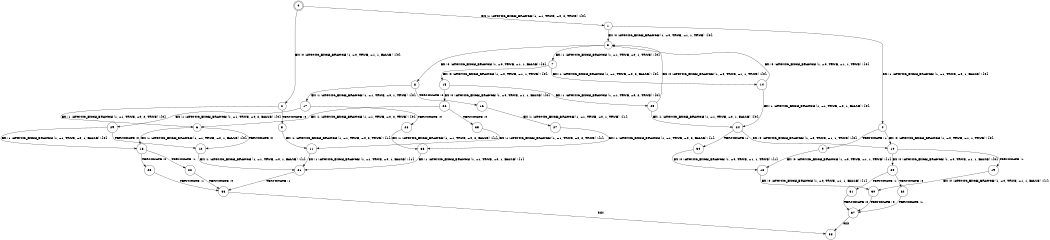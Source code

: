 digraph BCG {
size = "7, 10.5";
center = TRUE;
node [shape = circle];
0 [peripheries = 2];
0 -> 1 [label = "EX !1 !ATOMIC_EXCH_BRANCH (1, +1, TRUE, +0, 2, TRUE) !{0}"];
0 -> 2 [label = "EX !0 !ATOMIC_EXCH_BRANCH (1, +0, TRUE, +1, 1, FALSE) !{0}"];
1 -> 3 [label = "EX !0 !ATOMIC_EXCH_BRANCH (1, +0, TRUE, +1, 1, TRUE) !{0}"];
1 -> 4 [label = "EX !1 !ATOMIC_EXCH_BRANCH (1, +1, TRUE, +0, 1, FALSE) !{0}"];
2 -> 5 [label = "TERMINATE !0"];
2 -> 6 [label = "EX !1 !ATOMIC_EXCH_BRANCH (1, +1, TRUE, +0, 2, TRUE) !{0}"];
3 -> 7 [label = "EX !1 !ATOMIC_EXCH_BRANCH (1, +1, TRUE, +0, 1, TRUE) !{0}"];
3 -> 8 [label = "EX !0 !ATOMIC_EXCH_BRANCH (1, +0, TRUE, +1, 1, FALSE) !{0}"];
4 -> 9 [label = "TERMINATE !1"];
4 -> 10 [label = "EX !0 !ATOMIC_EXCH_BRANCH (1, +0, TRUE, +1, 1, TRUE) !{0}"];
5 -> 11 [label = "EX !1 !ATOMIC_EXCH_BRANCH (1, +1, TRUE, +0, 2, TRUE) !{1}"];
6 -> 12 [label = "TERMINATE !0"];
6 -> 13 [label = "EX !1 !ATOMIC_EXCH_BRANCH (1, +1, TRUE, +0, 1, FALSE) !{0}"];
7 -> 14 [label = "EX !1 !ATOMIC_EXCH_BRANCH (1, +1, TRUE, +0, 2, FALSE) !{0}"];
7 -> 15 [label = "EX !0 !ATOMIC_EXCH_BRANCH (1, +0, TRUE, +1, 1, TRUE) !{0}"];
8 -> 16 [label = "TERMINATE !0"];
8 -> 17 [label = "EX !1 !ATOMIC_EXCH_BRANCH (1, +1, TRUE, +0, 1, TRUE) !{0}"];
9 -> 18 [label = "EX !0 !ATOMIC_EXCH_BRANCH (1, +0, TRUE, +1, 1, TRUE) !{1}"];
10 -> 19 [label = "TERMINATE !1"];
10 -> 20 [label = "EX !0 !ATOMIC_EXCH_BRANCH (1, +0, TRUE, +1, 1, FALSE) !{0}"];
11 -> 21 [label = "EX !1 !ATOMIC_EXCH_BRANCH (1, +1, TRUE, +0, 1, FALSE) !{1}"];
12 -> 21 [label = "EX !1 !ATOMIC_EXCH_BRANCH (1, +1, TRUE, +0, 1, FALSE) !{1}"];
13 -> 22 [label = "TERMINATE !1"];
13 -> 23 [label = "TERMINATE !0"];
14 -> 24 [label = "EX !1 !ATOMIC_EXCH_BRANCH (1, +1, TRUE, +0, 1, FALSE) !{0}"];
14 -> 3 [label = "EX !0 !ATOMIC_EXCH_BRANCH (1, +0, TRUE, +1, 1, TRUE) !{0}"];
15 -> 25 [label = "EX !1 !ATOMIC_EXCH_BRANCH (1, +1, TRUE, +0, 2, TRUE) !{0}"];
15 -> 26 [label = "EX !0 !ATOMIC_EXCH_BRANCH (1, +0, TRUE, +1, 1, FALSE) !{0}"];
16 -> 27 [label = "EX !1 !ATOMIC_EXCH_BRANCH (1, +1, TRUE, +0, 1, TRUE) !{1}"];
17 -> 28 [label = "TERMINATE !0"];
17 -> 29 [label = "EX !1 !ATOMIC_EXCH_BRANCH (1, +1, TRUE, +0, 2, FALSE) !{0}"];
18 -> 30 [label = "EX !0 !ATOMIC_EXCH_BRANCH (1, +0, TRUE, +1, 1, FALSE) !{1}"];
19 -> 30 [label = "EX !0 !ATOMIC_EXCH_BRANCH (1, +0, TRUE, +1, 1, FALSE) !{1}"];
20 -> 31 [label = "TERMINATE !1"];
20 -> 32 [label = "TERMINATE !0"];
21 -> 33 [label = "TERMINATE !1"];
22 -> 33 [label = "TERMINATE !0"];
23 -> 33 [label = "TERMINATE !1"];
24 -> 34 [label = "TERMINATE !1"];
24 -> 10 [label = "EX !0 !ATOMIC_EXCH_BRANCH (1, +0, TRUE, +1, 1, TRUE) !{0}"];
25 -> 24 [label = "EX !1 !ATOMIC_EXCH_BRANCH (1, +1, TRUE, +0, 1, FALSE) !{0}"];
25 -> 3 [label = "EX !0 !ATOMIC_EXCH_BRANCH (1, +0, TRUE, +1, 1, TRUE) !{0}"];
26 -> 35 [label = "TERMINATE !0"];
26 -> 6 [label = "EX !1 !ATOMIC_EXCH_BRANCH (1, +1, TRUE, +0, 2, TRUE) !{0}"];
27 -> 36 [label = "EX !1 !ATOMIC_EXCH_BRANCH (1, +1, TRUE, +0, 2, FALSE) !{1}"];
28 -> 36 [label = "EX !1 !ATOMIC_EXCH_BRANCH (1, +1, TRUE, +0, 2, FALSE) !{1}"];
29 -> 12 [label = "TERMINATE !0"];
29 -> 13 [label = "EX !1 !ATOMIC_EXCH_BRANCH (1, +1, TRUE, +0, 1, FALSE) !{0}"];
30 -> 37 [label = "TERMINATE !0"];
31 -> 37 [label = "TERMINATE !0"];
32 -> 37 [label = "TERMINATE !1"];
33 -> 38 [label = "exit"];
34 -> 18 [label = "EX !0 !ATOMIC_EXCH_BRANCH (1, +0, TRUE, +1, 1, TRUE) !{1}"];
35 -> 11 [label = "EX !1 !ATOMIC_EXCH_BRANCH (1, +1, TRUE, +0, 2, TRUE) !{1}"];
36 -> 21 [label = "EX !1 !ATOMIC_EXCH_BRANCH (1, +1, TRUE, +0, 1, FALSE) !{1}"];
37 -> 38 [label = "exit"];
}
